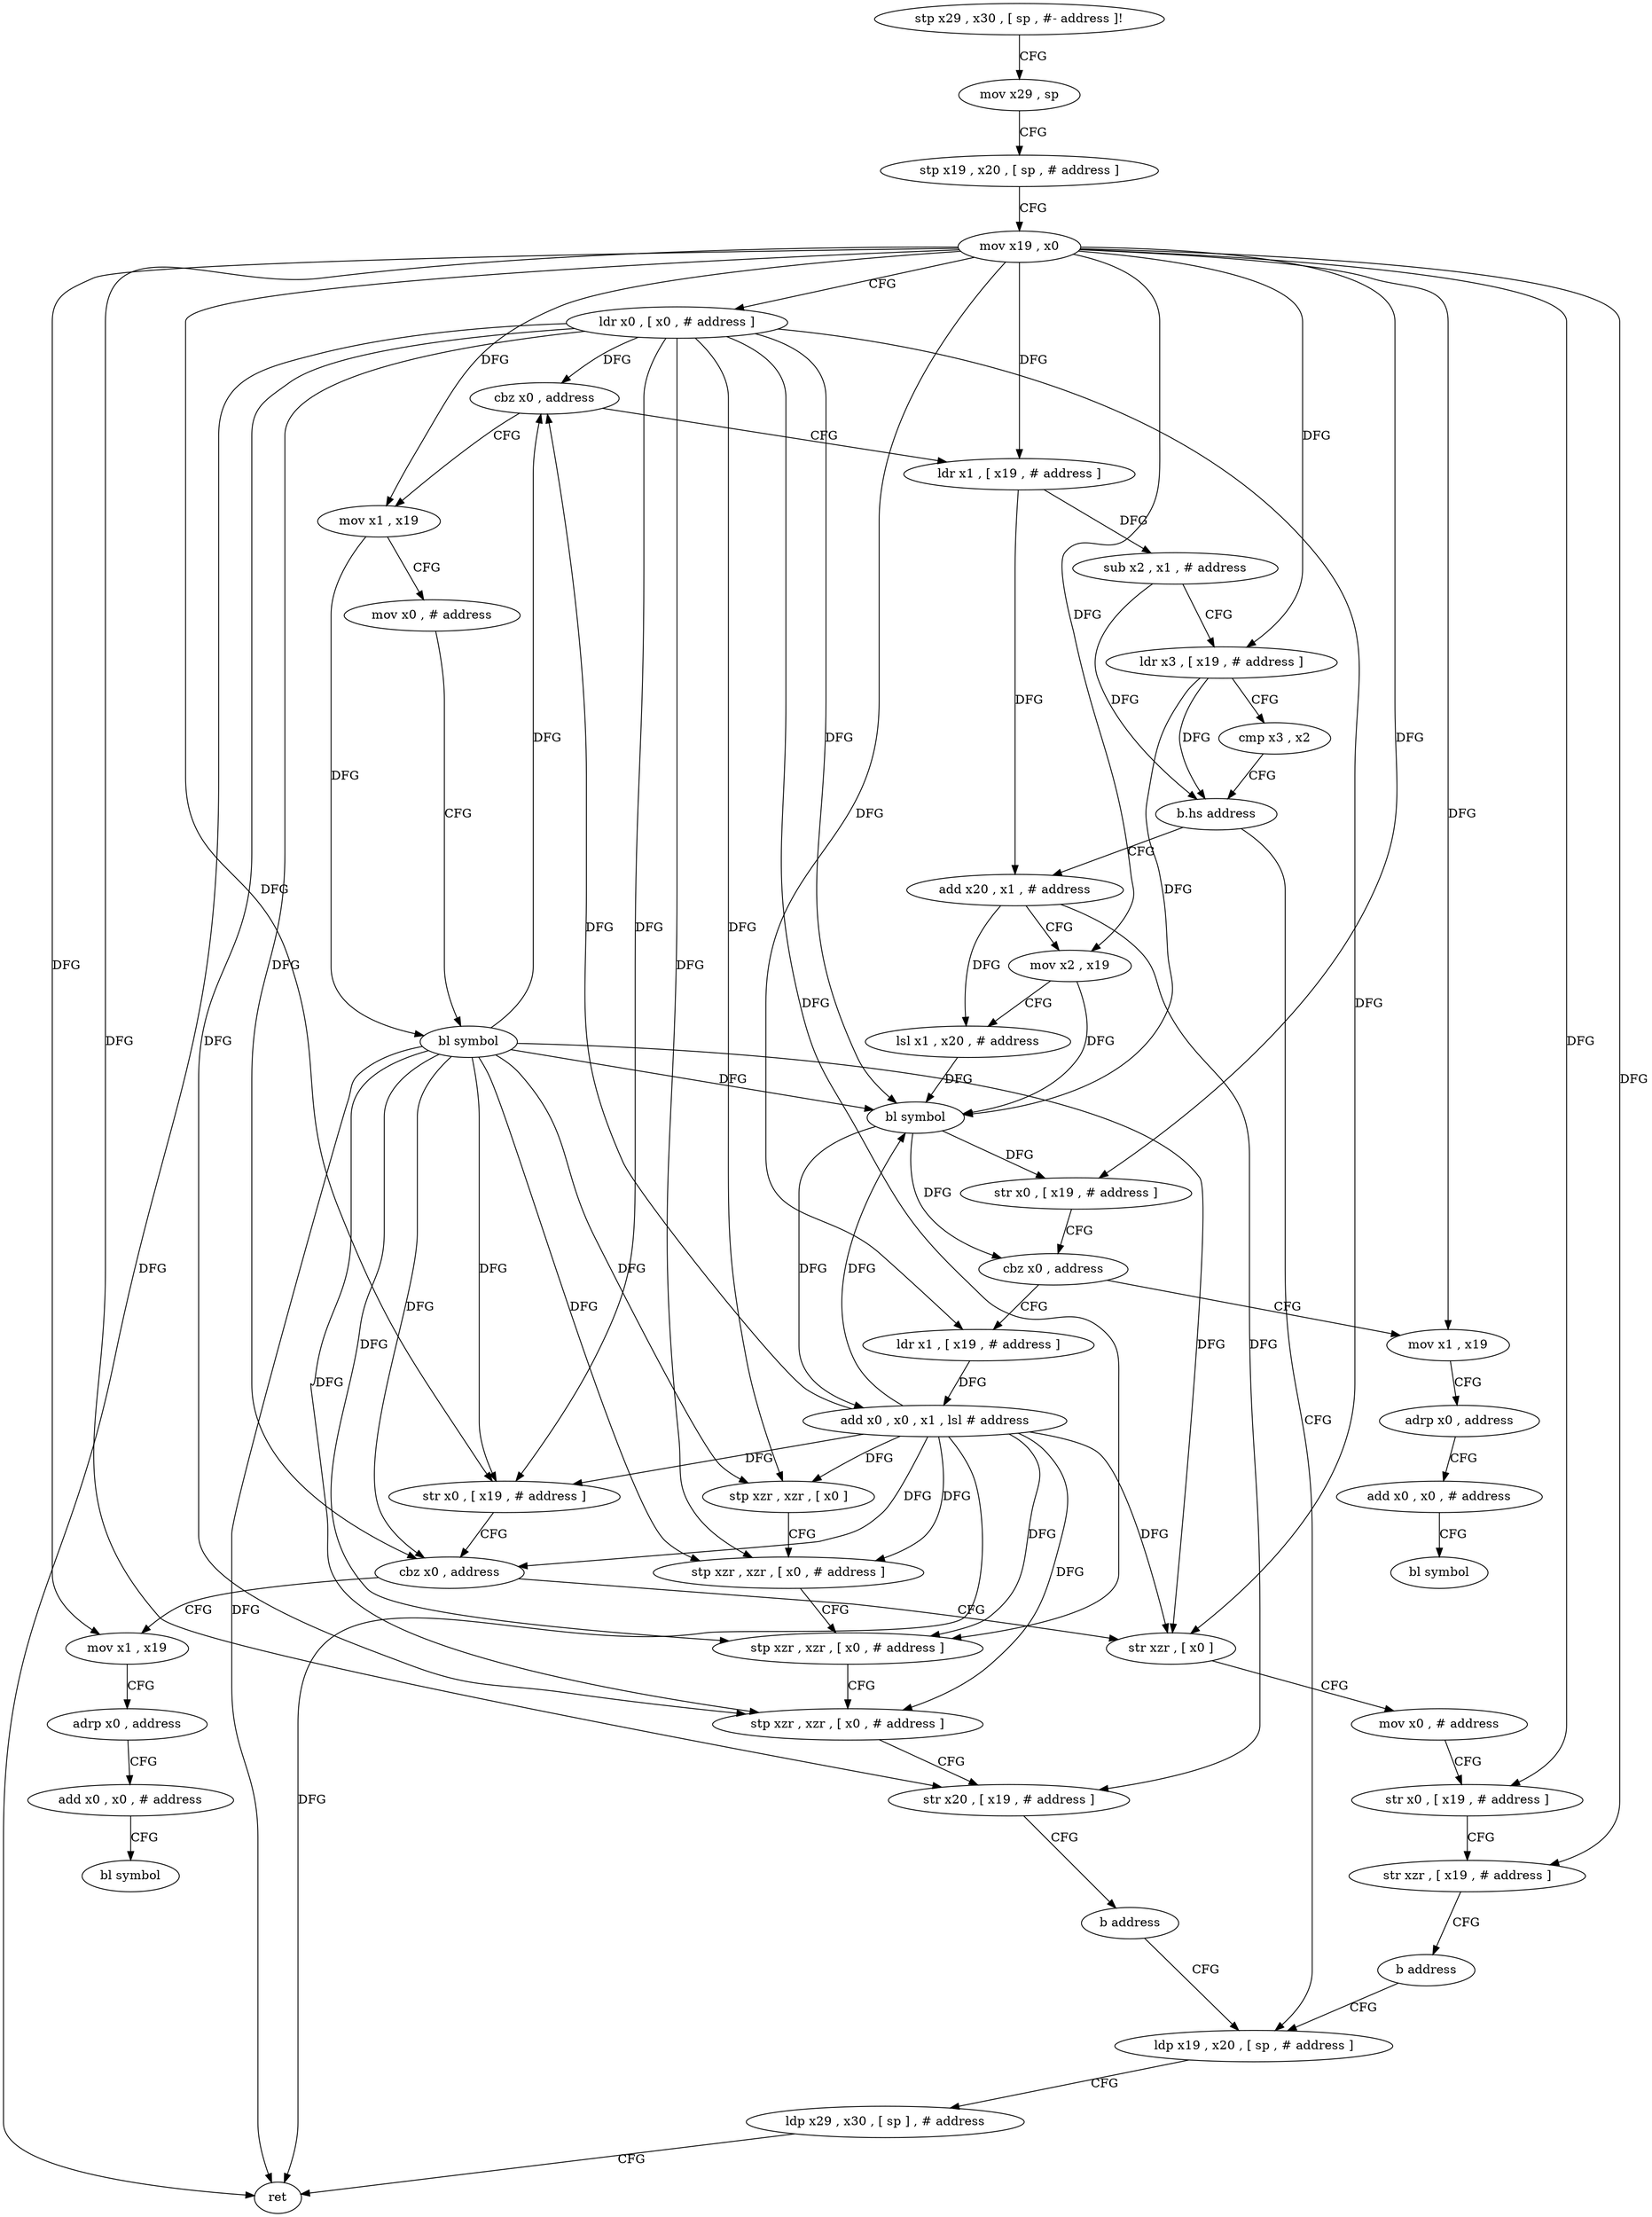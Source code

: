 digraph "func" {
"124640" [label = "stp x29 , x30 , [ sp , #- address ]!" ]
"124644" [label = "mov x29 , sp" ]
"124648" [label = "stp x19 , x20 , [ sp , # address ]" ]
"124652" [label = "mov x19 , x0" ]
"124656" [label = "ldr x0 , [ x0 , # address ]" ]
"124660" [label = "cbz x0 , address" ]
"124696" [label = "mov x1 , x19" ]
"124664" [label = "ldr x1 , [ x19 , # address ]" ]
"124700" [label = "mov x0 , # address" ]
"124704" [label = "bl symbol" ]
"124708" [label = "str x0 , [ x19 , # address ]" ]
"124712" [label = "cbz x0 , address" ]
"124736" [label = "mov x1 , x19" ]
"124716" [label = "str xzr , [ x0 ]" ]
"124668" [label = "sub x2 , x1 , # address" ]
"124672" [label = "ldr x3 , [ x19 , # address ]" ]
"124676" [label = "cmp x3 , x2" ]
"124680" [label = "b.hs address" ]
"124752" [label = "add x20 , x1 , # address" ]
"124684" [label = "ldp x19 , x20 , [ sp , # address ]" ]
"124740" [label = "adrp x0 , address" ]
"124744" [label = "add x0 , x0 , # address" ]
"124748" [label = "bl symbol" ]
"124720" [label = "mov x0 , # address" ]
"124724" [label = "str x0 , [ x19 , # address ]" ]
"124728" [label = "str xzr , [ x19 , # address ]" ]
"124732" [label = "b address" ]
"124756" [label = "mov x2 , x19" ]
"124760" [label = "lsl x1 , x20 , # address" ]
"124764" [label = "bl symbol" ]
"124768" [label = "str x0 , [ x19 , # address ]" ]
"124772" [label = "cbz x0 , address" ]
"124808" [label = "mov x1 , x19" ]
"124776" [label = "ldr x1 , [ x19 , # address ]" ]
"124688" [label = "ldp x29 , x30 , [ sp ] , # address" ]
"124692" [label = "ret" ]
"124812" [label = "adrp x0 , address" ]
"124816" [label = "add x0 , x0 , # address" ]
"124820" [label = "bl symbol" ]
"124780" [label = "add x0 , x0 , x1 , lsl # address" ]
"124784" [label = "stp xzr , xzr , [ x0 ]" ]
"124788" [label = "stp xzr , xzr , [ x0 , # address ]" ]
"124792" [label = "stp xzr , xzr , [ x0 , # address ]" ]
"124796" [label = "stp xzr , xzr , [ x0 , # address ]" ]
"124800" [label = "str x20 , [ x19 , # address ]" ]
"124804" [label = "b address" ]
"124640" -> "124644" [ label = "CFG" ]
"124644" -> "124648" [ label = "CFG" ]
"124648" -> "124652" [ label = "CFG" ]
"124652" -> "124656" [ label = "CFG" ]
"124652" -> "124696" [ label = "DFG" ]
"124652" -> "124708" [ label = "DFG" ]
"124652" -> "124664" [ label = "DFG" ]
"124652" -> "124672" [ label = "DFG" ]
"124652" -> "124736" [ label = "DFG" ]
"124652" -> "124724" [ label = "DFG" ]
"124652" -> "124728" [ label = "DFG" ]
"124652" -> "124756" [ label = "DFG" ]
"124652" -> "124768" [ label = "DFG" ]
"124652" -> "124808" [ label = "DFG" ]
"124652" -> "124776" [ label = "DFG" ]
"124652" -> "124800" [ label = "DFG" ]
"124656" -> "124660" [ label = "DFG" ]
"124656" -> "124708" [ label = "DFG" ]
"124656" -> "124712" [ label = "DFG" ]
"124656" -> "124716" [ label = "DFG" ]
"124656" -> "124764" [ label = "DFG" ]
"124656" -> "124692" [ label = "DFG" ]
"124656" -> "124784" [ label = "DFG" ]
"124656" -> "124788" [ label = "DFG" ]
"124656" -> "124792" [ label = "DFG" ]
"124656" -> "124796" [ label = "DFG" ]
"124660" -> "124696" [ label = "CFG" ]
"124660" -> "124664" [ label = "CFG" ]
"124696" -> "124700" [ label = "CFG" ]
"124696" -> "124704" [ label = "DFG" ]
"124664" -> "124668" [ label = "DFG" ]
"124664" -> "124752" [ label = "DFG" ]
"124700" -> "124704" [ label = "CFG" ]
"124704" -> "124708" [ label = "DFG" ]
"124704" -> "124660" [ label = "DFG" ]
"124704" -> "124712" [ label = "DFG" ]
"124704" -> "124716" [ label = "DFG" ]
"124704" -> "124764" [ label = "DFG" ]
"124704" -> "124692" [ label = "DFG" ]
"124704" -> "124784" [ label = "DFG" ]
"124704" -> "124788" [ label = "DFG" ]
"124704" -> "124792" [ label = "DFG" ]
"124704" -> "124796" [ label = "DFG" ]
"124708" -> "124712" [ label = "CFG" ]
"124712" -> "124736" [ label = "CFG" ]
"124712" -> "124716" [ label = "CFG" ]
"124736" -> "124740" [ label = "CFG" ]
"124716" -> "124720" [ label = "CFG" ]
"124668" -> "124672" [ label = "CFG" ]
"124668" -> "124680" [ label = "DFG" ]
"124672" -> "124676" [ label = "CFG" ]
"124672" -> "124680" [ label = "DFG" ]
"124672" -> "124764" [ label = "DFG" ]
"124676" -> "124680" [ label = "CFG" ]
"124680" -> "124752" [ label = "CFG" ]
"124680" -> "124684" [ label = "CFG" ]
"124752" -> "124756" [ label = "CFG" ]
"124752" -> "124760" [ label = "DFG" ]
"124752" -> "124800" [ label = "DFG" ]
"124684" -> "124688" [ label = "CFG" ]
"124740" -> "124744" [ label = "CFG" ]
"124744" -> "124748" [ label = "CFG" ]
"124720" -> "124724" [ label = "CFG" ]
"124724" -> "124728" [ label = "CFG" ]
"124728" -> "124732" [ label = "CFG" ]
"124732" -> "124684" [ label = "CFG" ]
"124756" -> "124760" [ label = "CFG" ]
"124756" -> "124764" [ label = "DFG" ]
"124760" -> "124764" [ label = "DFG" ]
"124764" -> "124768" [ label = "DFG" ]
"124764" -> "124772" [ label = "DFG" ]
"124764" -> "124780" [ label = "DFG" ]
"124768" -> "124772" [ label = "CFG" ]
"124772" -> "124808" [ label = "CFG" ]
"124772" -> "124776" [ label = "CFG" ]
"124808" -> "124812" [ label = "CFG" ]
"124776" -> "124780" [ label = "DFG" ]
"124688" -> "124692" [ label = "CFG" ]
"124812" -> "124816" [ label = "CFG" ]
"124816" -> "124820" [ label = "CFG" ]
"124780" -> "124784" [ label = "DFG" ]
"124780" -> "124660" [ label = "DFG" ]
"124780" -> "124708" [ label = "DFG" ]
"124780" -> "124712" [ label = "DFG" ]
"124780" -> "124716" [ label = "DFG" ]
"124780" -> "124764" [ label = "DFG" ]
"124780" -> "124692" [ label = "DFG" ]
"124780" -> "124788" [ label = "DFG" ]
"124780" -> "124792" [ label = "DFG" ]
"124780" -> "124796" [ label = "DFG" ]
"124784" -> "124788" [ label = "CFG" ]
"124788" -> "124792" [ label = "CFG" ]
"124792" -> "124796" [ label = "CFG" ]
"124796" -> "124800" [ label = "CFG" ]
"124800" -> "124804" [ label = "CFG" ]
"124804" -> "124684" [ label = "CFG" ]
}
